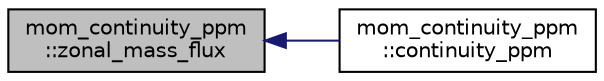 digraph "mom_continuity_ppm::zonal_mass_flux"
{
 // INTERACTIVE_SVG=YES
  edge [fontname="Helvetica",fontsize="10",labelfontname="Helvetica",labelfontsize="10"];
  node [fontname="Helvetica",fontsize="10",shape=record];
  rankdir="LR";
  Node121 [label="mom_continuity_ppm\l::zonal_mass_flux",height=0.2,width=0.4,color="black", fillcolor="grey75", style="filled", fontcolor="black"];
  Node121 -> Node122 [dir="back",color="midnightblue",fontsize="10",style="solid",fontname="Helvetica"];
  Node122 [label="mom_continuity_ppm\l::continuity_ppm",height=0.2,width=0.4,color="black", fillcolor="white", style="filled",URL="$namespacemom__continuity__ppm.html#a59586aae1668f03f3a78d58f5712cc0f",tooltip="Time steps the layer thicknesses, using a monotonically limit, directionally split PPM scheme..."];
}
